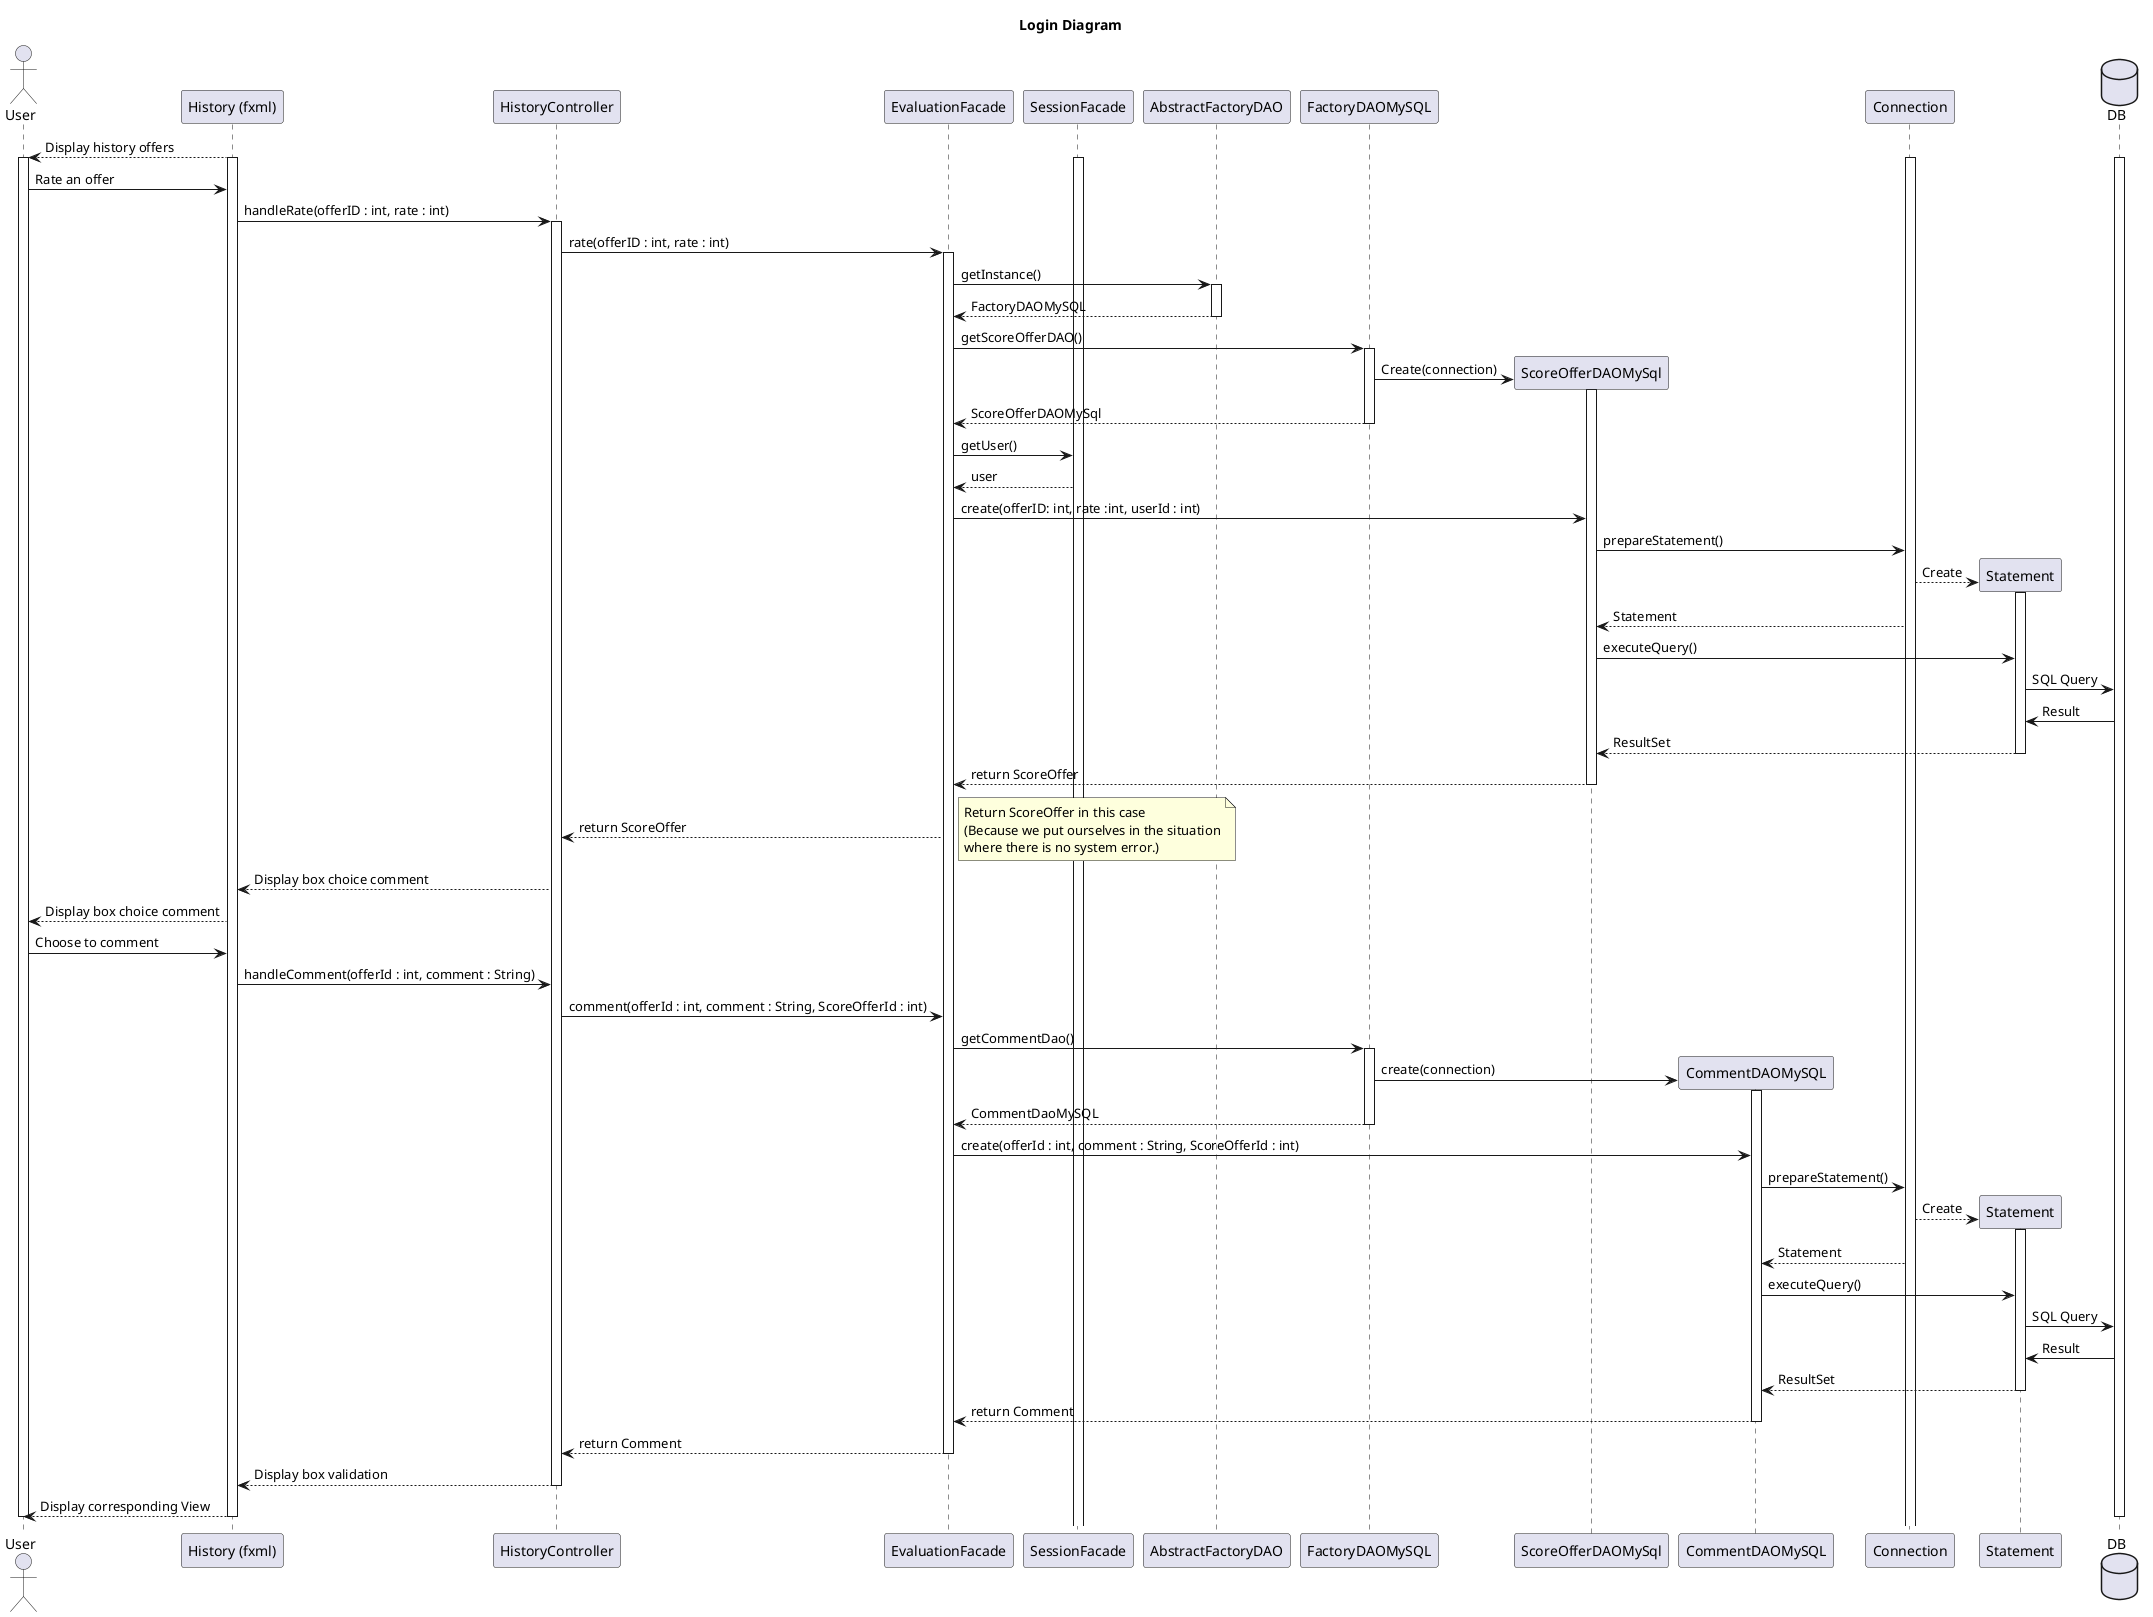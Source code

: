 @startuml
title Login Diagram

actor User
participant "History (fxml)"
participant HistoryController
participant EvaluationFacade
participant SessionFacade
participant AbstractFactoryDAO
participant FactoryDAOMySQL
participant ScoreOfferDAOMySql
participant CommentDAOMySQL
participant Connection
participant Statement
database DB


"History (fxml)"-->User: Display history offers

activate "History (fxml)"
activate User
activate DB
activate SessionFacade
activate Connection

User->"History (fxml)": Rate an offer

"History (fxml)"->HistoryController: handleRate(offerID : int, rate : int)

activate HistoryController

HistoryController->EvaluationFacade: rate(offerID : int, rate : int)



activate EvaluationFacade

EvaluationFacade->AbstractFactoryDAO:getInstance()
activate AbstractFactoryDAO


AbstractFactoryDAO--> EvaluationFacade : FactoryDAOMySQL
deactivate AbstractFactoryDAO

EvaluationFacade -> FactoryDAOMySQL:getScoreOfferDAO()

activate FactoryDAOMySQL

FactoryDAOMySQL->ScoreOfferDAOMySql **:Create(connection)

activate ScoreOfferDAOMySql
FactoryDAOMySQL-->EvaluationFacade:ScoreOfferDAOMySql

deactivate FactoryDAOMySQL
EvaluationFacade -> SessionFacade : getUser()
SessionFacade --> EvaluationFacade : user
EvaluationFacade->ScoreOfferDAOMySql: create(offerID: int, rate :int, userId : int)

ScoreOfferDAOMySql->Connection: prepareStatement()


Connection-->Statement **: Create

activate Statement

Connection-->ScoreOfferDAOMySql: Statement



ScoreOfferDAOMySql->Statement:executeQuery()

Statement->DB: SQL Query

DB->Statement:Result

Statement-->ScoreOfferDAOMySql: ResultSet

deactivate Statement

ScoreOfferDAOMySql-->EvaluationFacade: return ScoreOffer
deactivate ScoreOfferDAOMySql


EvaluationFacade --> HistoryController : return ScoreOffer
note right
    Return ScoreOffer in this case
    (Because we put ourselves in the situation
    where there is no system error.)
end note



HistoryController-->"History (fxml)": Display box choice comment
"History (fxml)" --> User : Display box choice comment
User -> "History (fxml)" : Choose to comment
"History (fxml)" -> HistoryController : handleComment(offerId : int, comment : String)
HistoryController -> EvaluationFacade : comment(offerId : int, comment : String, ScoreOfferId : int)
EvaluationFacade -> FactoryDAOMySQL : getCommentDao()
activate FactoryDAOMySQL
FactoryDAOMySQL -> CommentDAOMySQL **: create(connection)
activate CommentDAOMySQL
FactoryDAOMySQL --> EvaluationFacade : CommentDaoMySQL
deactivate FactoryDAOMySQL
EvaluationFacade -> CommentDAOMySQL : create(offerId : int, comment : String, ScoreOfferId : int)

CommentDAOMySQL->Connection: prepareStatement()

Connection-->Statement **: Create

activate Statement

Connection-->CommentDAOMySQL: Statement


CommentDAOMySQL->Statement:executeQuery()

Statement->DB: SQL Query

DB->Statement:Result

Statement-->CommentDAOMySQL: ResultSet

deactivate Statement
CommentDAOMySQL --> EvaluationFacade : return Comment
deactivate CommentDAOMySQL
EvaluationFacade --> HistoryController : return Comment
deactivate EvaluationFacade
HistoryController --> "History (fxml)" : Display box validation

deactivate EvaluationFacade

deactivate HistoryController

"History (fxml)"-->User: Display corresponding View
deactivate "History (fxml)"
deactivate DB
deactivate User

@enduml